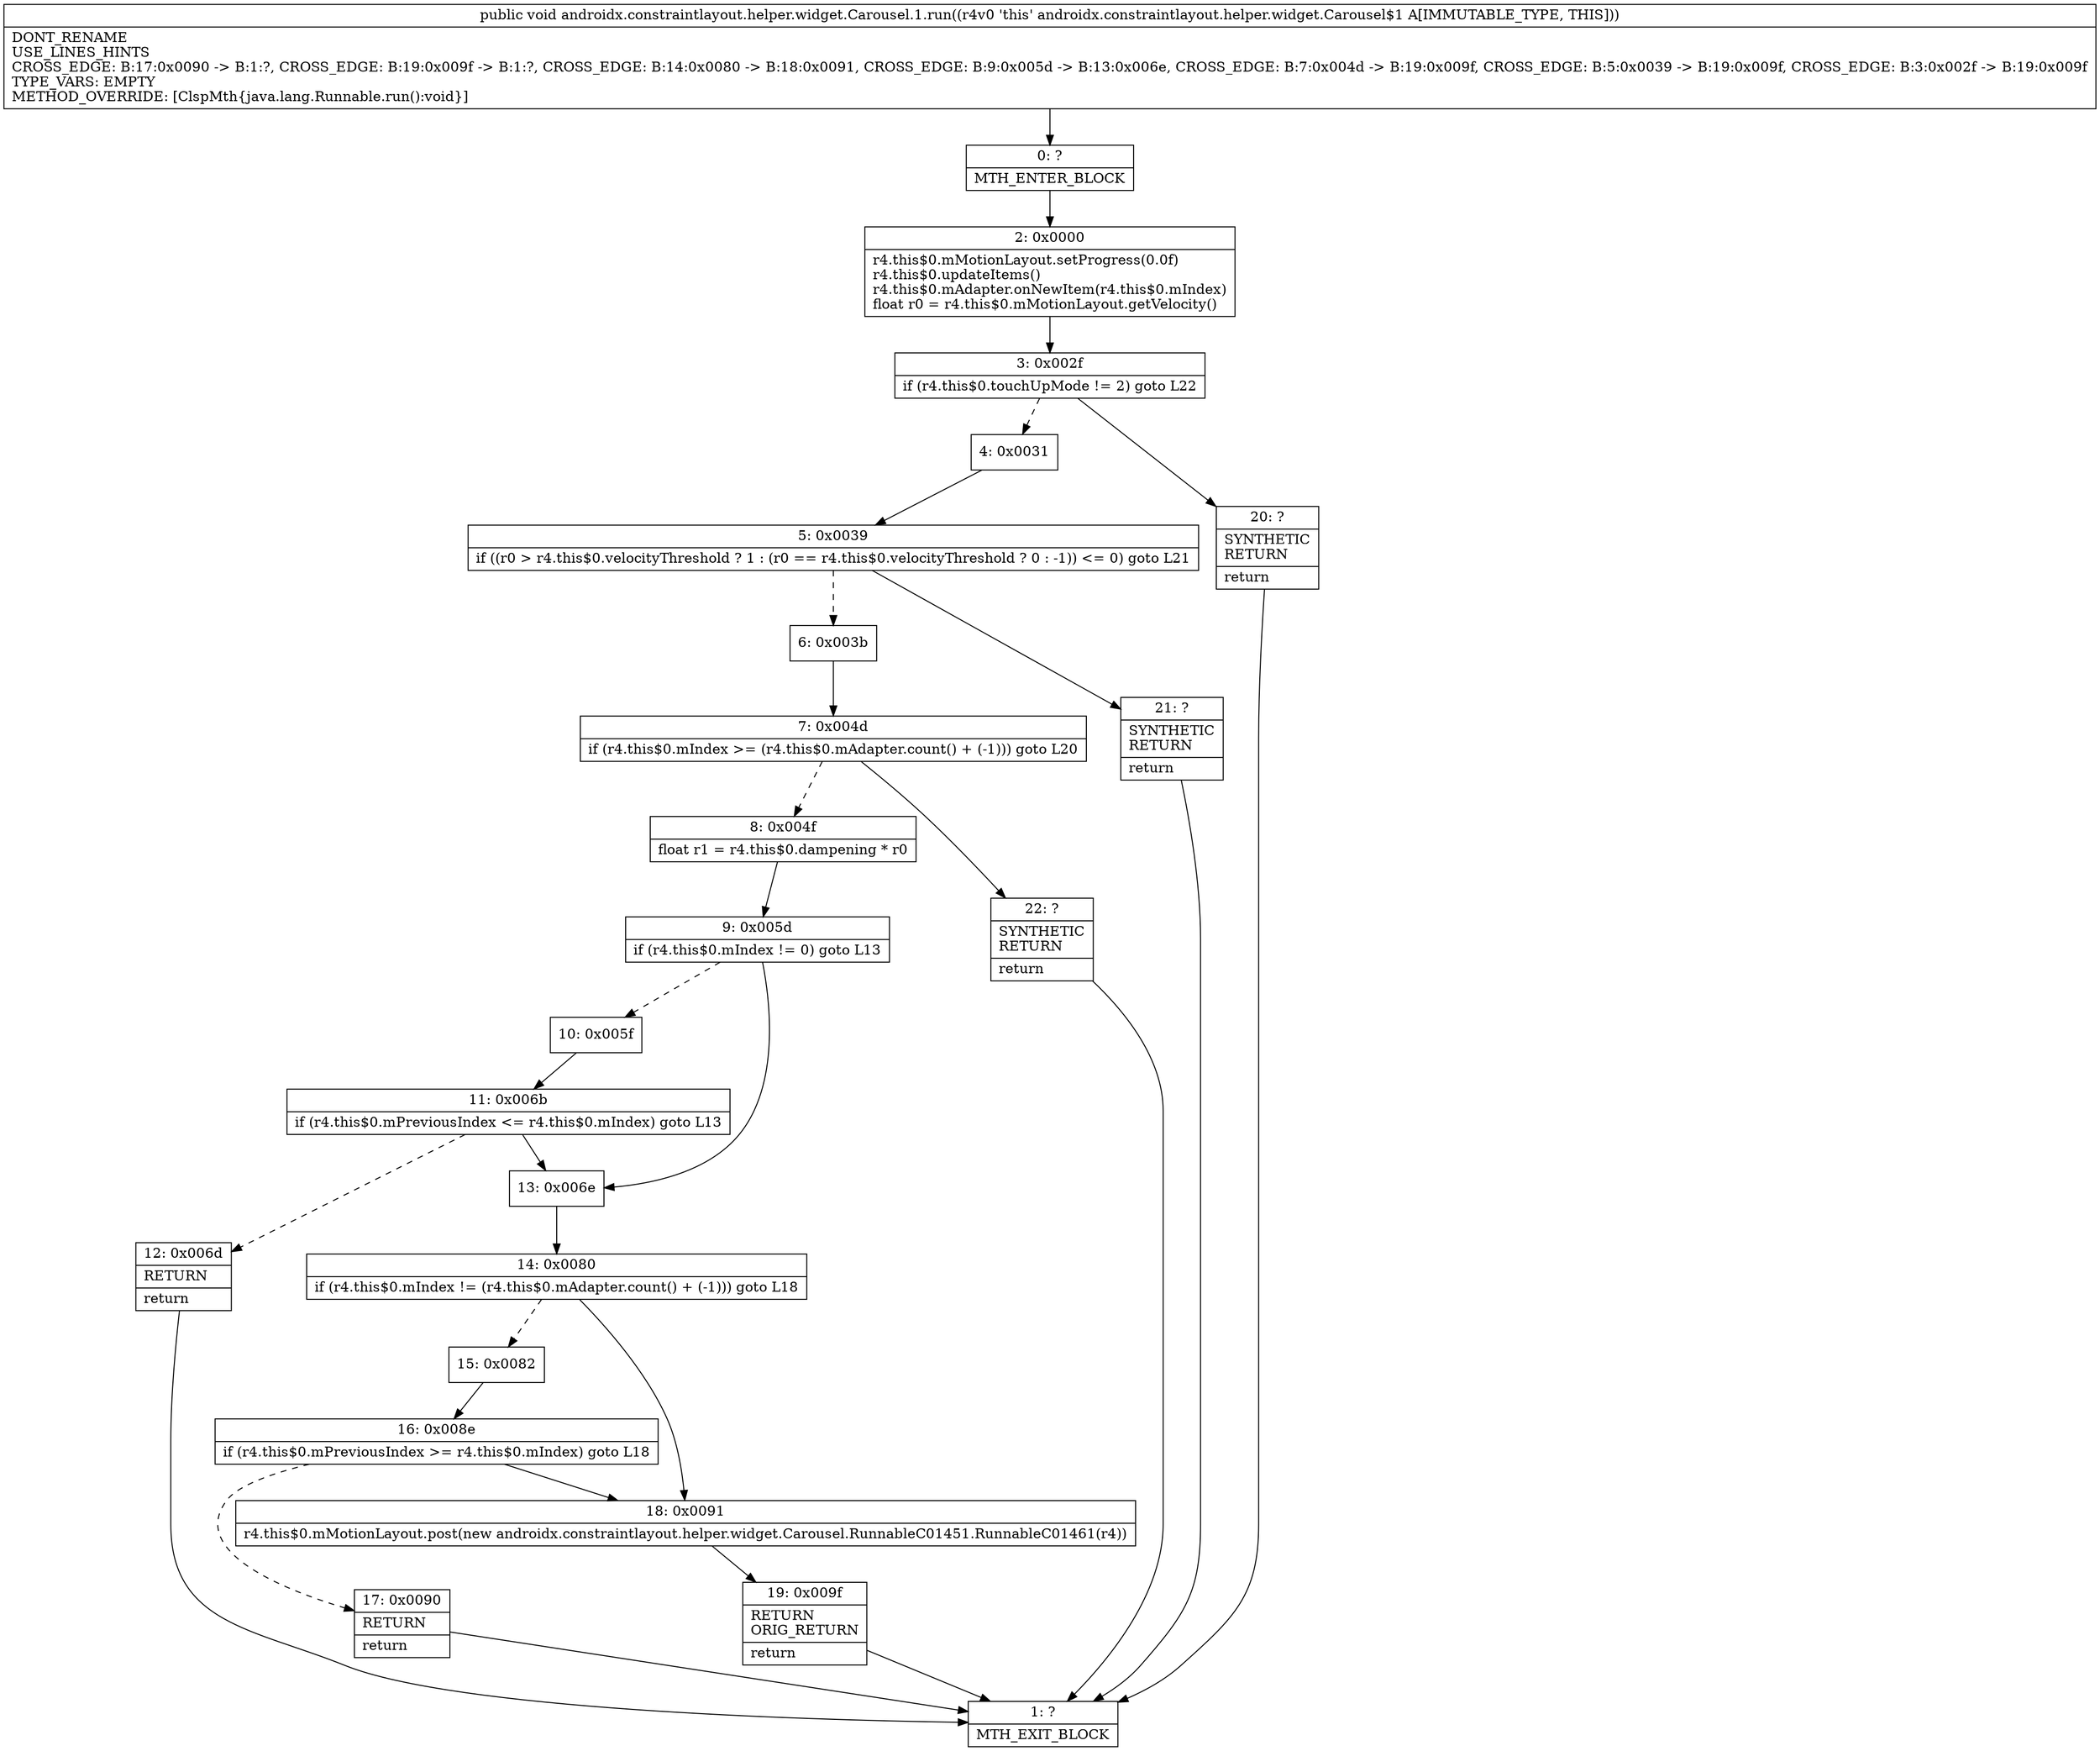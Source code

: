 digraph "CFG forandroidx.constraintlayout.helper.widget.Carousel.1.run()V" {
Node_0 [shape=record,label="{0\:\ ?|MTH_ENTER_BLOCK\l}"];
Node_2 [shape=record,label="{2\:\ 0x0000|r4.this$0.mMotionLayout.setProgress(0.0f)\lr4.this$0.updateItems()\lr4.this$0.mAdapter.onNewItem(r4.this$0.mIndex)\lfloat r0 = r4.this$0.mMotionLayout.getVelocity()\l}"];
Node_3 [shape=record,label="{3\:\ 0x002f|if (r4.this$0.touchUpMode != 2) goto L22\l}"];
Node_4 [shape=record,label="{4\:\ 0x0031}"];
Node_5 [shape=record,label="{5\:\ 0x0039|if ((r0 \> r4.this$0.velocityThreshold ? 1 : (r0 == r4.this$0.velocityThreshold ? 0 : \-1)) \<= 0) goto L21\l}"];
Node_6 [shape=record,label="{6\:\ 0x003b}"];
Node_7 [shape=record,label="{7\:\ 0x004d|if (r4.this$0.mIndex \>= (r4.this$0.mAdapter.count() + (\-1))) goto L20\l}"];
Node_8 [shape=record,label="{8\:\ 0x004f|float r1 = r4.this$0.dampening * r0\l}"];
Node_9 [shape=record,label="{9\:\ 0x005d|if (r4.this$0.mIndex != 0) goto L13\l}"];
Node_10 [shape=record,label="{10\:\ 0x005f}"];
Node_11 [shape=record,label="{11\:\ 0x006b|if (r4.this$0.mPreviousIndex \<= r4.this$0.mIndex) goto L13\l}"];
Node_12 [shape=record,label="{12\:\ 0x006d|RETURN\l|return\l}"];
Node_1 [shape=record,label="{1\:\ ?|MTH_EXIT_BLOCK\l}"];
Node_13 [shape=record,label="{13\:\ 0x006e}"];
Node_14 [shape=record,label="{14\:\ 0x0080|if (r4.this$0.mIndex != (r4.this$0.mAdapter.count() + (\-1))) goto L18\l}"];
Node_15 [shape=record,label="{15\:\ 0x0082}"];
Node_16 [shape=record,label="{16\:\ 0x008e|if (r4.this$0.mPreviousIndex \>= r4.this$0.mIndex) goto L18\l}"];
Node_17 [shape=record,label="{17\:\ 0x0090|RETURN\l|return\l}"];
Node_18 [shape=record,label="{18\:\ 0x0091|r4.this$0.mMotionLayout.post(new androidx.constraintlayout.helper.widget.Carousel.RunnableC01451.RunnableC01461(r4))\l}"];
Node_19 [shape=record,label="{19\:\ 0x009f|RETURN\lORIG_RETURN\l|return\l}"];
Node_22 [shape=record,label="{22\:\ ?|SYNTHETIC\lRETURN\l|return\l}"];
Node_21 [shape=record,label="{21\:\ ?|SYNTHETIC\lRETURN\l|return\l}"];
Node_20 [shape=record,label="{20\:\ ?|SYNTHETIC\lRETURN\l|return\l}"];
MethodNode[shape=record,label="{public void androidx.constraintlayout.helper.widget.Carousel.1.run((r4v0 'this' androidx.constraintlayout.helper.widget.Carousel$1 A[IMMUTABLE_TYPE, THIS]))  | DONT_RENAME\lUSE_LINES_HINTS\lCROSS_EDGE: B:17:0x0090 \-\> B:1:?, CROSS_EDGE: B:19:0x009f \-\> B:1:?, CROSS_EDGE: B:14:0x0080 \-\> B:18:0x0091, CROSS_EDGE: B:9:0x005d \-\> B:13:0x006e, CROSS_EDGE: B:7:0x004d \-\> B:19:0x009f, CROSS_EDGE: B:5:0x0039 \-\> B:19:0x009f, CROSS_EDGE: B:3:0x002f \-\> B:19:0x009f\lTYPE_VARS: EMPTY\lMETHOD_OVERRIDE: [ClspMth\{java.lang.Runnable.run():void\}]\l}"];
MethodNode -> Node_0;Node_0 -> Node_2;
Node_2 -> Node_3;
Node_3 -> Node_4[style=dashed];
Node_3 -> Node_20;
Node_4 -> Node_5;
Node_5 -> Node_6[style=dashed];
Node_5 -> Node_21;
Node_6 -> Node_7;
Node_7 -> Node_8[style=dashed];
Node_7 -> Node_22;
Node_8 -> Node_9;
Node_9 -> Node_10[style=dashed];
Node_9 -> Node_13;
Node_10 -> Node_11;
Node_11 -> Node_12[style=dashed];
Node_11 -> Node_13;
Node_12 -> Node_1;
Node_13 -> Node_14;
Node_14 -> Node_15[style=dashed];
Node_14 -> Node_18;
Node_15 -> Node_16;
Node_16 -> Node_17[style=dashed];
Node_16 -> Node_18;
Node_17 -> Node_1;
Node_18 -> Node_19;
Node_19 -> Node_1;
Node_22 -> Node_1;
Node_21 -> Node_1;
Node_20 -> Node_1;
}


